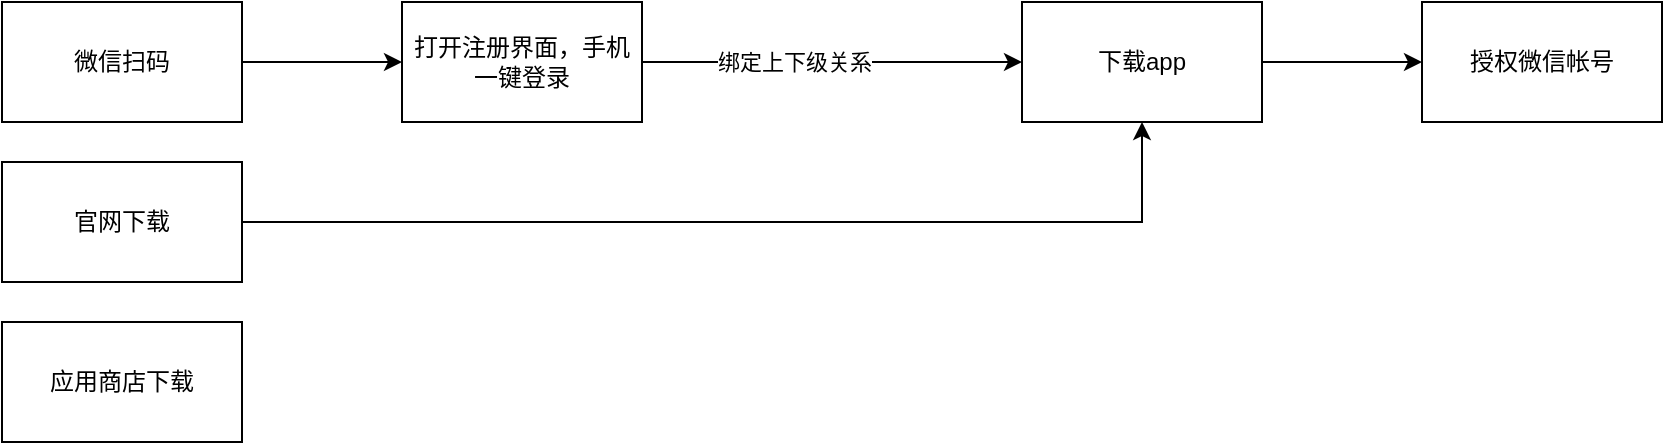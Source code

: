 <mxfile version="20.5.1" type="github"><diagram id="yLxBK1rM6NzwNdWk88_m" name="第 1 页"><mxGraphModel dx="1662" dy="720" grid="1" gridSize="10" guides="1" tooltips="1" connect="1" arrows="1" fold="1" page="1" pageScale="1" pageWidth="827" pageHeight="1169" math="0" shadow="0"><root><mxCell id="0"/><mxCell id="1" parent="0"/><mxCell id="k1f_o4wJvyUx3vyG0FPK-5" value="" style="edgeStyle=orthogonalEdgeStyle;rounded=0;orthogonalLoop=1;jettySize=auto;html=1;" edge="1" parent="1" source="k1f_o4wJvyUx3vyG0FPK-1" target="k1f_o4wJvyUx3vyG0FPK-4"><mxGeometry relative="1" as="geometry"/></mxCell><mxCell id="k1f_o4wJvyUx3vyG0FPK-1" value="微信扫码" style="rounded=0;whiteSpace=wrap;html=1;" vertex="1" parent="1"><mxGeometry x="40" y="260" width="120" height="60" as="geometry"/></mxCell><mxCell id="k1f_o4wJvyUx3vyG0FPK-11" style="edgeStyle=orthogonalEdgeStyle;rounded=0;orthogonalLoop=1;jettySize=auto;html=1;entryX=0.5;entryY=1;entryDx=0;entryDy=0;" edge="1" parent="1" source="k1f_o4wJvyUx3vyG0FPK-2" target="k1f_o4wJvyUx3vyG0FPK-6"><mxGeometry relative="1" as="geometry"/></mxCell><mxCell id="k1f_o4wJvyUx3vyG0FPK-2" value="官网下载" style="rounded=0;whiteSpace=wrap;html=1;" vertex="1" parent="1"><mxGeometry x="40" y="340" width="120" height="60" as="geometry"/></mxCell><mxCell id="k1f_o4wJvyUx3vyG0FPK-3" value="应用商店下载" style="rounded=0;whiteSpace=wrap;html=1;" vertex="1" parent="1"><mxGeometry x="40" y="420" width="120" height="60" as="geometry"/></mxCell><mxCell id="k1f_o4wJvyUx3vyG0FPK-7" value="" style="edgeStyle=orthogonalEdgeStyle;rounded=0;orthogonalLoop=1;jettySize=auto;html=1;" edge="1" parent="1" source="k1f_o4wJvyUx3vyG0FPK-4" target="k1f_o4wJvyUx3vyG0FPK-6"><mxGeometry relative="1" as="geometry"/></mxCell><mxCell id="k1f_o4wJvyUx3vyG0FPK-14" value="绑定上下级关系" style="edgeLabel;html=1;align=center;verticalAlign=middle;resizable=0;points=[];" vertex="1" connectable="0" parent="k1f_o4wJvyUx3vyG0FPK-7"><mxGeometry x="-0.2" relative="1" as="geometry"><mxPoint as="offset"/></mxGeometry></mxCell><mxCell id="k1f_o4wJvyUx3vyG0FPK-4" value="&lt;font style=&quot;vertical-align: inherit;&quot;&gt;&lt;font style=&quot;vertical-align: inherit;&quot;&gt;&lt;font style=&quot;vertical-align: inherit;&quot;&gt;&lt;font style=&quot;vertical-align: inherit;&quot;&gt;&lt;font style=&quot;vertical-align: inherit;&quot;&gt;&lt;font style=&quot;vertical-align: inherit;&quot;&gt;打开注册界面，手机一键登录&lt;br&gt;&lt;/font&gt;&lt;/font&gt;&lt;/font&gt;&lt;/font&gt;&lt;/font&gt;&lt;/font&gt;" style="rounded=0;whiteSpace=wrap;html=1;" vertex="1" parent="1"><mxGeometry x="240" y="260" width="120" height="60" as="geometry"/></mxCell><mxCell id="k1f_o4wJvyUx3vyG0FPK-9" value="" style="edgeStyle=orthogonalEdgeStyle;rounded=0;orthogonalLoop=1;jettySize=auto;html=1;" edge="1" parent="1" source="k1f_o4wJvyUx3vyG0FPK-6" target="k1f_o4wJvyUx3vyG0FPK-8"><mxGeometry relative="1" as="geometry"/></mxCell><mxCell id="k1f_o4wJvyUx3vyG0FPK-6" value="下载app" style="rounded=0;whiteSpace=wrap;html=1;" vertex="1" parent="1"><mxGeometry x="550" y="260" width="120" height="60" as="geometry"/></mxCell><mxCell id="k1f_o4wJvyUx3vyG0FPK-8" value="&lt;font style=&quot;vertical-align: inherit;&quot;&gt;&lt;font style=&quot;vertical-align: inherit;&quot;&gt;授权微信帐号&lt;/font&gt;&lt;/font&gt;" style="rounded=0;whiteSpace=wrap;html=1;" vertex="1" parent="1"><mxGeometry x="750" y="260" width="120" height="60" as="geometry"/></mxCell></root></mxGraphModel></diagram></mxfile>